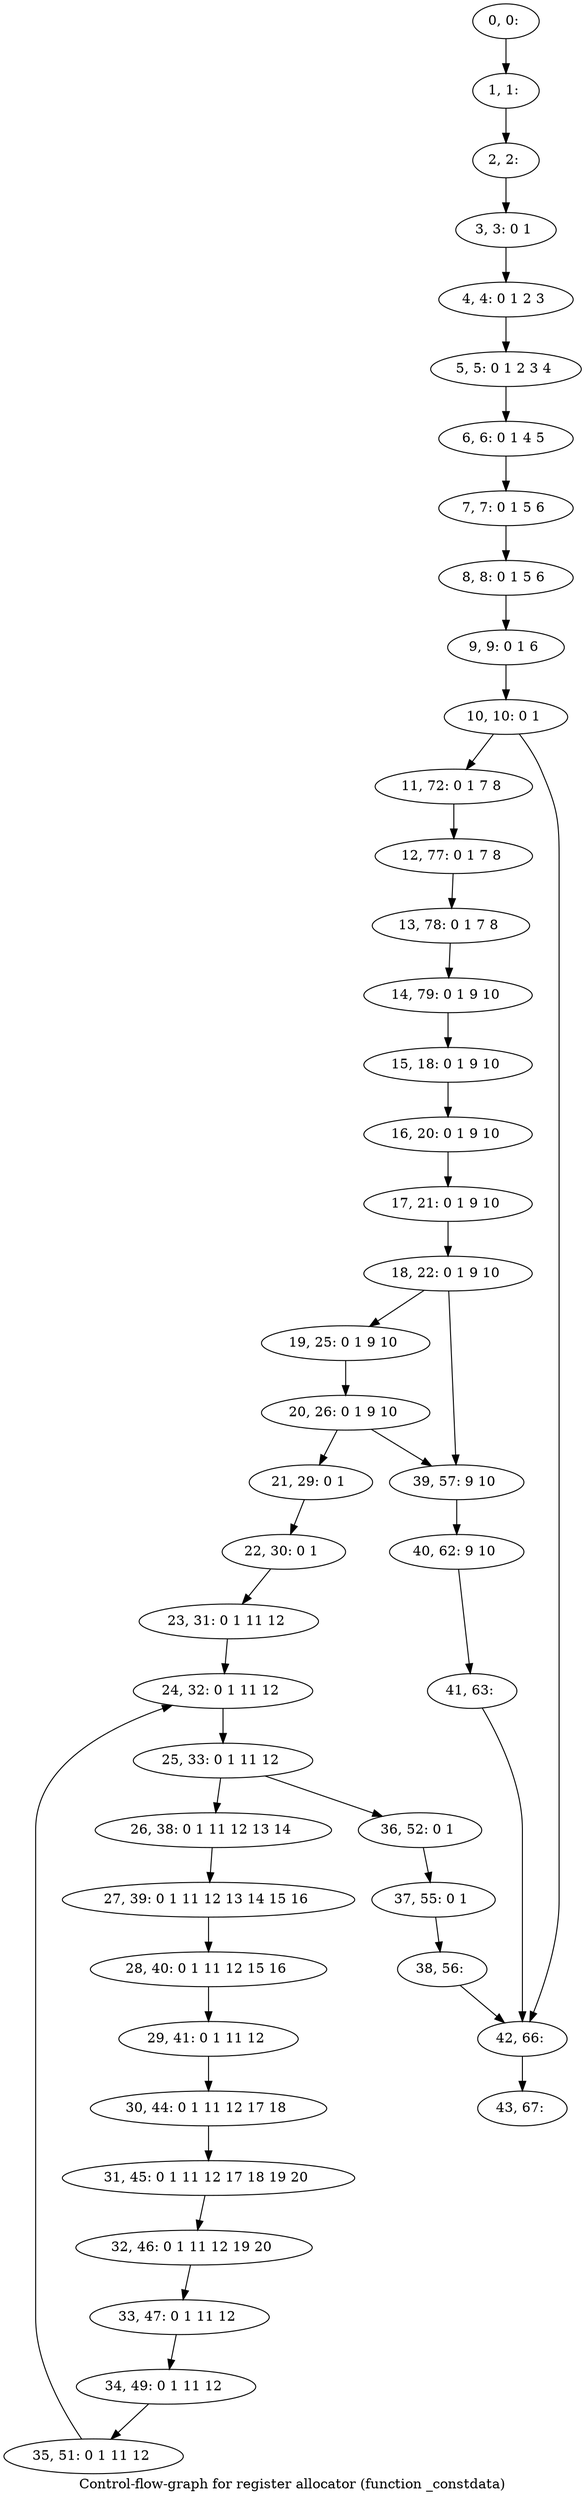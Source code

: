 digraph G {
graph [label="Control-flow-graph for register allocator (function _constdata)"]
0[label="0, 0: "];
1[label="1, 1: "];
2[label="2, 2: "];
3[label="3, 3: 0 1 "];
4[label="4, 4: 0 1 2 3 "];
5[label="5, 5: 0 1 2 3 4 "];
6[label="6, 6: 0 1 4 5 "];
7[label="7, 7: 0 1 5 6 "];
8[label="8, 8: 0 1 5 6 "];
9[label="9, 9: 0 1 6 "];
10[label="10, 10: 0 1 "];
11[label="11, 72: 0 1 7 8 "];
12[label="12, 77: 0 1 7 8 "];
13[label="13, 78: 0 1 7 8 "];
14[label="14, 79: 0 1 9 10 "];
15[label="15, 18: 0 1 9 10 "];
16[label="16, 20: 0 1 9 10 "];
17[label="17, 21: 0 1 9 10 "];
18[label="18, 22: 0 1 9 10 "];
19[label="19, 25: 0 1 9 10 "];
20[label="20, 26: 0 1 9 10 "];
21[label="21, 29: 0 1 "];
22[label="22, 30: 0 1 "];
23[label="23, 31: 0 1 11 12 "];
24[label="24, 32: 0 1 11 12 "];
25[label="25, 33: 0 1 11 12 "];
26[label="26, 38: 0 1 11 12 13 14 "];
27[label="27, 39: 0 1 11 12 13 14 15 16 "];
28[label="28, 40: 0 1 11 12 15 16 "];
29[label="29, 41: 0 1 11 12 "];
30[label="30, 44: 0 1 11 12 17 18 "];
31[label="31, 45: 0 1 11 12 17 18 19 20 "];
32[label="32, 46: 0 1 11 12 19 20 "];
33[label="33, 47: 0 1 11 12 "];
34[label="34, 49: 0 1 11 12 "];
35[label="35, 51: 0 1 11 12 "];
36[label="36, 52: 0 1 "];
37[label="37, 55: 0 1 "];
38[label="38, 56: "];
39[label="39, 57: 9 10 "];
40[label="40, 62: 9 10 "];
41[label="41, 63: "];
42[label="42, 66: "];
43[label="43, 67: "];
0->1 ;
1->2 ;
2->3 ;
3->4 ;
4->5 ;
5->6 ;
6->7 ;
7->8 ;
8->9 ;
9->10 ;
10->11 ;
10->42 ;
11->12 ;
12->13 ;
13->14 ;
14->15 ;
15->16 ;
16->17 ;
17->18 ;
18->19 ;
18->39 ;
19->20 ;
20->21 ;
20->39 ;
21->22 ;
22->23 ;
23->24 ;
24->25 ;
25->26 ;
25->36 ;
26->27 ;
27->28 ;
28->29 ;
29->30 ;
30->31 ;
31->32 ;
32->33 ;
33->34 ;
34->35 ;
35->24 ;
36->37 ;
37->38 ;
38->42 ;
39->40 ;
40->41 ;
41->42 ;
42->43 ;
}
